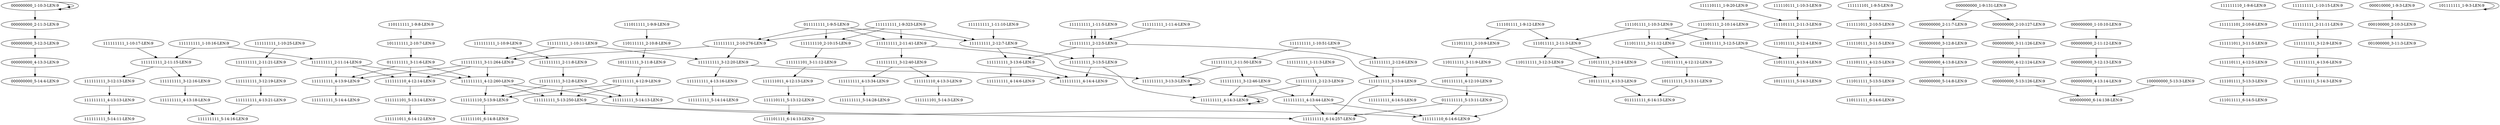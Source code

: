 digraph G {
    "000000000_3-12:3-LEN:9" -> "000000000_4-13:3-LEN:9";
    "111011111_3-12:4-LEN:9" -> "110111111_4-13:4-LEN:9";
    "111111111_3-12:19-LEN:9" -> "111111111_4-13:21-LEN:9";
    "111111111_1-9:323-LEN:9" -> "111111111_2-11:41-LEN:9";
    "111111111_1-9:323-LEN:9" -> "111111111_2-10:276-LEN:9";
    "111111111_1-9:323-LEN:9" -> "111111111_2-12:7-LEN:9";
    "111111111_1-9:323-LEN:9" -> "111111110_2-10:15-LEN:9";
    "111111111_4-14:3-LEN:9" -> "111111111_4-14:3-LEN:9";
    "110111111_1-9:8-LEN:9" -> "101111111_2-10:7-LEN:9";
    "111111011_2-10:5-LEN:9" -> "111110111_3-11:5-LEN:9";
    "101111111_5-13:11-LEN:9" -> "011111111_6-14:13-LEN:9";
    "000000000_2-11:7-LEN:9" -> "000000000_3-12:8-LEN:9";
    "101111111_3-11:8-LEN:9" -> "011111111_4-12:9-LEN:9";
    "111011111_2-10:9-LEN:9" -> "110111111_3-11:9-LEN:9";
    "111111111_3-12:16-LEN:9" -> "111111111_4-13:18-LEN:9";
    "111111111_3-12:46-LEN:9" -> "111111111_4-14:3-LEN:9";
    "111111111_3-12:46-LEN:9" -> "111111111_4-13:44-LEN:9";
    "111111111_1-10:11-LEN:9" -> "111111111_3-12:20-LEN:9";
    "111111111_1-10:11-LEN:9" -> "111111111_3-11:264-LEN:9";
    "000000000_2-10:127-LEN:9" -> "000000000_3-11:126-LEN:9";
    "111111101_1-9:5-LEN:9" -> "111111011_2-10:5-LEN:9";
    "111011111_2-11:3-LEN:9" -> "110111111_3-12:3-LEN:9";
    "111111111_2-11:21-LEN:9" -> "111111111_3-12:19-LEN:9";
    "111111111_4-13:21-LEN:9" -> "111111111_5-14:16-LEN:9";
    "111111111_4-13:9-LEN:9" -> "111111111_5-14:4-LEN:9";
    "111111111_5-13:250-LEN:9" -> "111111110_6-14:6-LEN:9";
    "111111111_5-13:250-LEN:9" -> "111111111_6-14:257-LEN:9";
    "000000000_3-11:126-LEN:9" -> "000000000_4-12:124-LEN:9";
    "111111011_4-12:13-LEN:9" -> "111110111_5-13:12-LEN:9";
    "000000000_4-13:14-LEN:9" -> "000000000_6-14:138-LEN:9";
    "111011111_3-11:12-LEN:9" -> "110111111_4-12:12-LEN:9";
    "111110111_4-12:5-LEN:9" -> "111101111_5-13:3-LEN:9";
    "000000000_1-10:3-LEN:9" -> "000000000_1-10:3-LEN:9";
    "111111111_4-12:260-LEN:9" -> "111111111_5-13:250-LEN:9";
    "111111111_4-12:260-LEN:9" -> "111111110_5-13:9-LEN:9";
    "111111111_4-12:260-LEN:9" -> "111111111_5-14:13-LEN:9";
    "111111111_2-11:41-LEN:9" -> "111111111_3-13:3-LEN:9";
    "111111111_2-11:41-LEN:9" -> "111111111_3-12:40-LEN:9";
    "111111111_3-12:13-LEN:9" -> "111111111_4-13:13-LEN:9";
    "110111111_3-12:3-LEN:9" -> "101111111_4-13:3-LEN:9";
    "111111111_2-11:15-LEN:9" -> "111111111_3-12:13-LEN:9";
    "111111111_2-11:8-LEN:9" -> "111111111_3-12:8-LEN:9";
    "000000000_4-12:124-LEN:9" -> "000000000_5-13:126-LEN:9";
    "000000000_1-10:3-LEN:9" -> "000000000_1-10:3-LEN:9";
    "111111111_2-10:276-LEN:9" -> "111111111_3-12:20-LEN:9";
    "111111111_2-10:276-LEN:9" -> "111111111_3-11:264-LEN:9";
    "110111111_3-11:9-LEN:9" -> "101111111_4-12:10-LEN:9";
    "111111111_3-13:4-LEN:9" -> "111111110_6-14:6-LEN:9";
    "111111111_3-13:4-LEN:9" -> "111111111_6-14:257-LEN:9";
    "101111111_2-10:7-LEN:9" -> "011111111_3-11:6-LEN:9";
    "111111111_4-13:34-LEN:9" -> "111111111_5-14:28-LEN:9";
    "110111111_2-10:8-LEN:9" -> "101111111_3-11:8-LEN:9";
    "111110111_3-11:5-LEN:9" -> "111101111_4-12:5-LEN:9";
    "111110111_1-10:3-LEN:9" -> "111101111_2-11:3-LEN:9";
    "110111111_4-13:4-LEN:9" -> "101111111_5-14:3-LEN:9";
    "111111111_3-13:3-LEN:9" -> "111111111_3-13:3-LEN:9";
    "111111111_1-10:17-LEN:9" -> "111111111_2-11:15-LEN:9";
    "111111111_3-12:9-LEN:9" -> "111111111_4-13:6-LEN:9";
    "111101111_2-10:14-LEN:9" -> "111011111_3-11:12-LEN:9";
    "111101111_2-10:14-LEN:9" -> "111011111_3-12:5-LEN:9";
    "111111111_2-11:50-LEN:9" -> "111111111_3-12:46-LEN:9";
    "111111111_2-11:50-LEN:9" -> "111111111_3-13:3-LEN:9";
    "111111111_4-14:3-LEN:9" -> "111111111_4-14:3-LEN:9";
    "011111111_1-9:5-LEN:9" -> "111111111_2-11:41-LEN:9";
    "011111111_1-9:5-LEN:9" -> "111111111_2-10:276-LEN:9";
    "011111111_1-9:5-LEN:9" -> "111111111_2-12:7-LEN:9";
    "011111111_1-9:5-LEN:9" -> "111111110_2-10:15-LEN:9";
    "111111111_3-12:20-LEN:9" -> "111111111_4-14:4-LEN:9";
    "111111111_3-12:20-LEN:9" -> "111111111_4-13:16-LEN:9";
    "111111111_1-11:3-LEN:9" -> "111111111_2-12:3-LEN:9";
    "111101111_2-11:3-LEN:9" -> "111011111_3-12:4-LEN:9";
    "000000000_1-10:10-LEN:9" -> "000000000_2-11:12-LEN:9";
    "110111111_4-12:12-LEN:9" -> "101111111_5-13:11-LEN:9";
    "111111111_2-11:11-LEN:9" -> "111111111_3-12:9-LEN:9";
    "111111101_2-10:6-LEN:9" -> "111111011_3-11:5-LEN:9";
    "111111111_2-11:15-LEN:9" -> "111111111_3-12:16-LEN:9";
    "111111111_4-13:16-LEN:9" -> "111111111_5-14:14-LEN:9";
    "000000000_5-13:126-LEN:9" -> "000000000_6-14:138-LEN:9";
    "111111111_1-11:5-LEN:9" -> "111111111_2-12:5-LEN:9";
    "111111111_2-12:5-LEN:9" -> "111111111_3-13:6-LEN:9";
    "011111111_5-13:11-LEN:9" -> "111111110_6-14:6-LEN:9";
    "011111111_5-13:11-LEN:9" -> "111111111_6-14:257-LEN:9";
    "111111111_2-11:14-LEN:9" -> "111111111_4-13:9-LEN:9";
    "111111111_2-11:14-LEN:9" -> "111111111_4-12:260-LEN:9";
    "111111111_2-11:14-LEN:9" -> "111111110_4-12:14-LEN:9";
    "111111011_3-11:5-LEN:9" -> "111110111_4-12:5-LEN:9";
    "011111111_3-11:6-LEN:9" -> "111111111_4-13:9-LEN:9";
    "011111111_3-11:6-LEN:9" -> "111111111_4-12:260-LEN:9";
    "011111111_3-11:6-LEN:9" -> "111111110_4-12:14-LEN:9";
    "111101111_5-13:3-LEN:9" -> "111011111_6-14:5-LEN:9";
    "111110111_5-13:12-LEN:9" -> "111101111_6-14:13-LEN:9";
    "000000000_4-13:8-LEN:9" -> "000000000_5-14:8-LEN:9";
    "000000000_2-11:3-LEN:9" -> "000000000_3-12:3-LEN:9";
    "111101111_1-9:12-LEN:9" -> "111011111_2-10:9-LEN:9";
    "111101111_1-9:12-LEN:9" -> "111011111_2-11:3-LEN:9";
    "111111111_1-10:9-LEN:9" -> "111111111_2-11:8-LEN:9";
    "111111111_2-12:7-LEN:9" -> "111111111_3-13:5-LEN:9";
    "111111111_2-12:5-LEN:9" -> "111111111_3-13:4-LEN:9";
    "000000000_1-10:3-LEN:9" -> "000000000_2-11:3-LEN:9";
    "111111111_3-13:6-LEN:9" -> "111111111_4-14:4-LEN:9";
    "111111110_1-9:6-LEN:9" -> "111111101_2-10:6-LEN:9";
    "111111101_5-13:14-LEN:9" -> "111111011_6-14:12-LEN:9";
    "111111111_4-13:6-LEN:9" -> "111111111_5-14:3-LEN:9";
    "111111111_3-11:264-LEN:9" -> "111111111_4-13:9-LEN:9";
    "111111111_3-11:264-LEN:9" -> "111111111_4-12:260-LEN:9";
    "111111111_3-11:264-LEN:9" -> "111111110_4-12:14-LEN:9";
    "111111111_1-10:15-LEN:9" -> "111111111_2-11:11-LEN:9";
    "000000000_4-13:3-LEN:9" -> "000000000_5-14:4-LEN:9";
    "000000000_3-12:8-LEN:9" -> "000000000_4-13:8-LEN:9";
    "111111111_3-12:8-LEN:9" -> "111111111_5-13:250-LEN:9";
    "111111111_3-12:8-LEN:9" -> "111111110_5-13:9-LEN:9";
    "111111111_3-12:8-LEN:9" -> "111111111_5-14:13-LEN:9";
    "101111111_4-13:3-LEN:9" -> "011111111_6-14:13-LEN:9";
    "101111111_4-12:10-LEN:9" -> "011111111_5-13:11-LEN:9";
    "111111111_1-10:25-LEN:9" -> "111111111_2-11:21-LEN:9";
    "111111101_3-11:12-LEN:9" -> "111111011_4-12:13-LEN:9";
    "111111111_3-13:6-LEN:9" -> "111111111_4-14:6-LEN:9";
    "111011111_1-9:9-LEN:9" -> "110111111_2-10:8-LEN:9";
    "111101111_1-10:3-LEN:9" -> "111011111_3-11:12-LEN:9";
    "111101111_1-10:3-LEN:9" -> "111011111_3-12:5-LEN:9";
    "111111111_3-13:5-LEN:9" -> "111111111_4-14:3-LEN:9";
    "111111111_1-11:4-LEN:9" -> "111111111_2-12:5-LEN:9";
    "111011111_3-12:5-LEN:9" -> "110111111_4-13:4-LEN:9";
    "111111111_1-11:5-LEN:9" -> "111111111_2-12:5-LEN:9";
    "111110111_1-9:20-LEN:9" -> "111101111_2-10:14-LEN:9";
    "111110111_1-9:20-LEN:9" -> "111101111_2-11:3-LEN:9";
    "111111111_2-12:3-LEN:9" -> "111111111_4-14:3-LEN:9";
    "111111111_2-12:3-LEN:9" -> "111111111_4-13:44-LEN:9";
    "111111110_2-10:15-LEN:9" -> "111111101_3-11:12-LEN:9";
    "000100000_2-10:3-LEN:9" -> "001000000_3-11:3-LEN:9";
    "011111111_4-12:9-LEN:9" -> "111111111_5-13:250-LEN:9";
    "011111111_4-12:9-LEN:9" -> "111111110_5-13:9-LEN:9";
    "011111111_4-12:9-LEN:9" -> "111111111_5-14:13-LEN:9";
    "101111111_1-9:3-LEN:9" -> "101111111_1-9:3-LEN:9";
    "110111111_3-12:4-LEN:9" -> "101111111_4-13:3-LEN:9";
    "000000000_2-11:12-LEN:9" -> "000000000_3-12:13-LEN:9";
    "000010000_1-9:3-LEN:9" -> "000100000_2-10:3-LEN:9";
    "111111111_1-10:16-LEN:9" -> "111111111_2-11:15-LEN:9";
    "111111111_3-13:4-LEN:9" -> "111111111_4-14:5-LEN:9";
    "111111110_5-13:9-LEN:9" -> "111111101_6-14:8-LEN:9";
    "111011111_2-11:3-LEN:9" -> "110111111_3-12:4-LEN:9";
    "111111111_1-10:16-LEN:9" -> "111111111_2-11:14-LEN:9";
    "111101111_4-12:5-LEN:9" -> "111011111_5-13:5-LEN:9";
    "111111111_4-13:18-LEN:9" -> "111111111_5-14:16-LEN:9";
    "111111111_2-12:6-LEN:9" -> "111111111_3-13:4-LEN:9";
    "000000000_3-12:13-LEN:9" -> "000000000_4-13:14-LEN:9";
    "111111110_4-12:14-LEN:9" -> "111111101_5-13:14-LEN:9";
    "111111111_2-12:5-LEN:9" -> "111111111_3-13:5-LEN:9";
    "111101111_1-10:3-LEN:9" -> "111011111_2-11:3-LEN:9";
    "000000000_1-9:131-LEN:9" -> "000000000_2-11:7-LEN:9";
    "000000000_1-9:131-LEN:9" -> "000000000_2-10:127-LEN:9";
    "111111110_4-13:3-LEN:9" -> "111111101_5-14:3-LEN:9";
    "111111111_3-13:5-LEN:9" -> "111111111_4-14:4-LEN:9";
    "111111111_1-10:51-LEN:9" -> "111111111_2-11:50-LEN:9";
    "111111111_1-10:51-LEN:9" -> "111111111_2-12:6-LEN:9";
    "100000000_5-13:3-LEN:9" -> "000000000_6-14:138-LEN:9";
    "111111111_3-12:40-LEN:9" -> "111111111_4-13:34-LEN:9";
    "111111111_3-12:40-LEN:9" -> "111111110_4-13:3-LEN:9";
    "111111111_4-13:13-LEN:9" -> "111111111_5-14:11-LEN:9";
    "111111111_2-12:7-LEN:9" -> "111111111_3-13:6-LEN:9";
    "111111111_4-13:44-LEN:9" -> "111111110_6-14:6-LEN:9";
    "111111111_4-13:44-LEN:9" -> "111111111_6-14:257-LEN:9";
    "111111111_1-11:10-LEN:9" -> "111111111_2-12:7-LEN:9";
    "111011111_5-13:5-LEN:9" -> "110111111_6-14:6-LEN:9";
}
